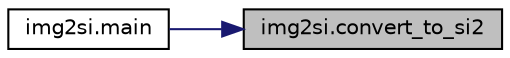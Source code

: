 digraph "img2si.convert_to_si2"
{
 // LATEX_PDF_SIZE
  edge [fontname="Helvetica",fontsize="10",labelfontname="Helvetica",labelfontsize="10"];
  node [fontname="Helvetica",fontsize="10",shape=record];
  rankdir="RL";
  Node1 [label="img2si.convert_to_si2",height=0.2,width=0.4,color="black", fillcolor="grey75", style="filled", fontcolor="black",tooltip=" "];
  Node1 -> Node2 [dir="back",color="midnightblue",fontsize="10",style="solid",fontname="Helvetica"];
  Node2 [label="img2si.main",height=0.2,width=0.4,color="black", fillcolor="white", style="filled",URL="$namespaceimg2si.html#afce854986e241b3a756dc2eb0a333f49",tooltip=" "];
}
